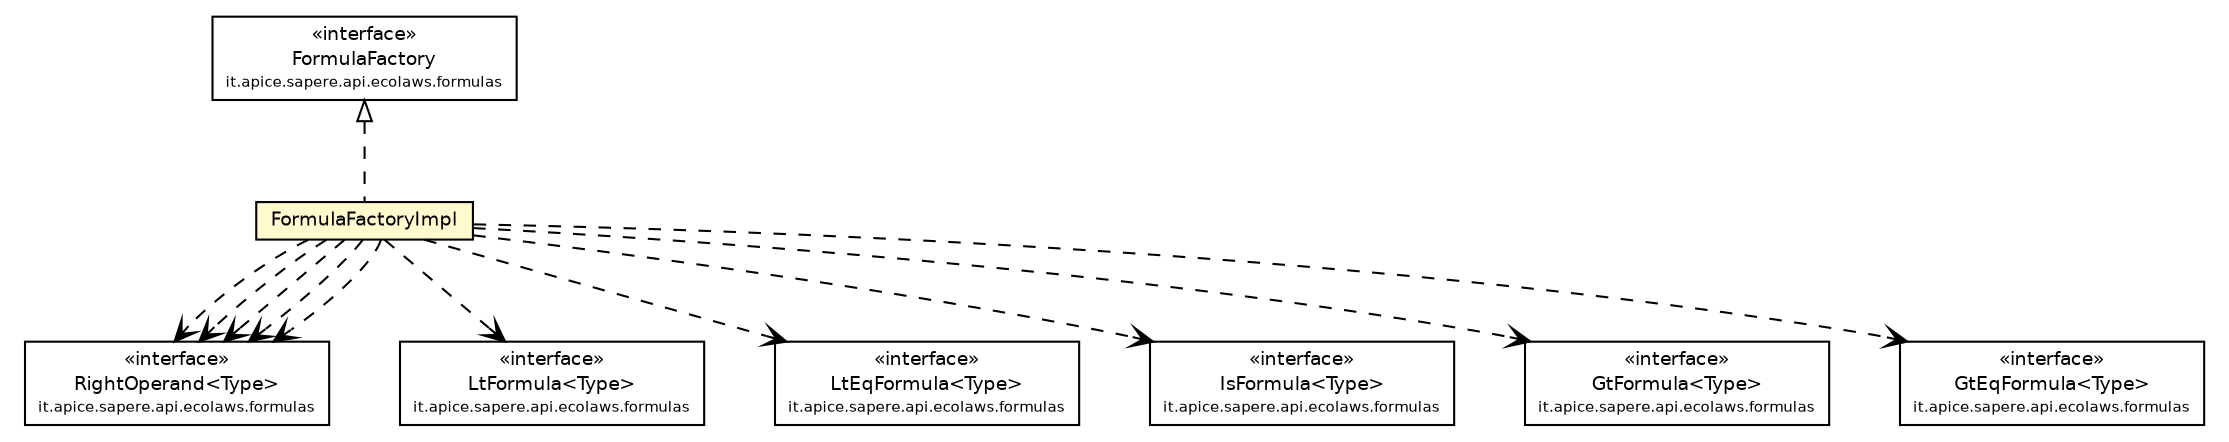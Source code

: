 #!/usr/local/bin/dot
#
# Class diagram 
# Generated by UmlGraph version 4.4 (http://www.spinellis.gr/sw/umlgraph)
#

digraph G {
	edge [fontname="Helvetica",fontsize=10,labelfontname="Helvetica",labelfontsize=10];
	node [fontname="Helvetica",fontsize=10,shape=plaintext];
	// it.apice.sapere.api.ecolaws.formulas.RightOperand<Type>
	c54533 [label=<<table border="0" cellborder="1" cellspacing="0" cellpadding="2" port="p" href="../RightOperand.html">
		<tr><td><table border="0" cellspacing="0" cellpadding="1">
			<tr><td> &laquo;interface&raquo; </td></tr>
			<tr><td> RightOperand&lt;Type&gt; </td></tr>
			<tr><td><font point-size="7.0"> it.apice.sapere.api.ecolaws.formulas </font></td></tr>
		</table></td></tr>
		</table>>, fontname="Helvetica", fontcolor="black", fontsize=9.0];
	// it.apice.sapere.api.ecolaws.formulas.LtFormula<Type>
	c54534 [label=<<table border="0" cellborder="1" cellspacing="0" cellpadding="2" port="p" href="../LtFormula.html">
		<tr><td><table border="0" cellspacing="0" cellpadding="1">
			<tr><td> &laquo;interface&raquo; </td></tr>
			<tr><td> LtFormula&lt;Type&gt; </td></tr>
			<tr><td><font point-size="7.0"> it.apice.sapere.api.ecolaws.formulas </font></td></tr>
		</table></td></tr>
		</table>>, fontname="Helvetica", fontcolor="black", fontsize=9.0];
	// it.apice.sapere.api.ecolaws.formulas.LtEqFormula<Type>
	c54535 [label=<<table border="0" cellborder="1" cellspacing="0" cellpadding="2" port="p" href="../LtEqFormula.html">
		<tr><td><table border="0" cellspacing="0" cellpadding="1">
			<tr><td> &laquo;interface&raquo; </td></tr>
			<tr><td> LtEqFormula&lt;Type&gt; </td></tr>
			<tr><td><font point-size="7.0"> it.apice.sapere.api.ecolaws.formulas </font></td></tr>
		</table></td></tr>
		</table>>, fontname="Helvetica", fontcolor="black", fontsize=9.0];
	// it.apice.sapere.api.ecolaws.formulas.IsFormula<Type>
	c54536 [label=<<table border="0" cellborder="1" cellspacing="0" cellpadding="2" port="p" href="../IsFormula.html">
		<tr><td><table border="0" cellspacing="0" cellpadding="1">
			<tr><td> &laquo;interface&raquo; </td></tr>
			<tr><td> IsFormula&lt;Type&gt; </td></tr>
			<tr><td><font point-size="7.0"> it.apice.sapere.api.ecolaws.formulas </font></td></tr>
		</table></td></tr>
		</table>>, fontname="Helvetica", fontcolor="black", fontsize=9.0];
	// it.apice.sapere.api.ecolaws.formulas.GtFormula<Type>
	c54537 [label=<<table border="0" cellborder="1" cellspacing="0" cellpadding="2" port="p" href="../GtFormula.html">
		<tr><td><table border="0" cellspacing="0" cellpadding="1">
			<tr><td> &laquo;interface&raquo; </td></tr>
			<tr><td> GtFormula&lt;Type&gt; </td></tr>
			<tr><td><font point-size="7.0"> it.apice.sapere.api.ecolaws.formulas </font></td></tr>
		</table></td></tr>
		</table>>, fontname="Helvetica", fontcolor="black", fontsize=9.0];
	// it.apice.sapere.api.ecolaws.formulas.GtEqFormula<Type>
	c54538 [label=<<table border="0" cellborder="1" cellspacing="0" cellpadding="2" port="p" href="../GtEqFormula.html">
		<tr><td><table border="0" cellspacing="0" cellpadding="1">
			<tr><td> &laquo;interface&raquo; </td></tr>
			<tr><td> GtEqFormula&lt;Type&gt; </td></tr>
			<tr><td><font point-size="7.0"> it.apice.sapere.api.ecolaws.formulas </font></td></tr>
		</table></td></tr>
		</table>>, fontname="Helvetica", fontcolor="black", fontsize=9.0];
	// it.apice.sapere.api.ecolaws.formulas.FormulaFactory
	c54539 [label=<<table border="0" cellborder="1" cellspacing="0" cellpadding="2" port="p" href="../FormulaFactory.html">
		<tr><td><table border="0" cellspacing="0" cellpadding="1">
			<tr><td> &laquo;interface&raquo; </td></tr>
			<tr><td> FormulaFactory </td></tr>
			<tr><td><font point-size="7.0"> it.apice.sapere.api.ecolaws.formulas </font></td></tr>
		</table></td></tr>
		</table>>, fontname="Helvetica", fontcolor="black", fontsize=9.0];
	// it.apice.sapere.api.ecolaws.formulas.impl.FormulaFactoryImpl
	c54636 [label=<<table border="0" cellborder="1" cellspacing="0" cellpadding="2" port="p" bgcolor="lemonChiffon" href="./FormulaFactoryImpl.html">
		<tr><td><table border="0" cellspacing="0" cellpadding="1">
			<tr><td> FormulaFactoryImpl </td></tr>
		</table></td></tr>
		</table>>, fontname="Helvetica", fontcolor="black", fontsize=9.0];
	//it.apice.sapere.api.ecolaws.formulas.impl.FormulaFactoryImpl implements it.apice.sapere.api.ecolaws.formulas.FormulaFactory
	c54539:p -> c54636:p [dir=back,arrowtail=empty,style=dashed];
	// it.apice.sapere.api.ecolaws.formulas.impl.FormulaFactoryImpl DEPEND it.apice.sapere.api.ecolaws.formulas.GtEqFormula<Type>
	c54636:p -> c54538:p [taillabel="", label="", headlabel="", fontname="Helvetica", fontcolor="black", fontsize=10.0, color="black", arrowhead=open, style=dashed];
	// it.apice.sapere.api.ecolaws.formulas.impl.FormulaFactoryImpl DEPEND it.apice.sapere.api.ecolaws.formulas.LtFormula<Type>
	c54636:p -> c54534:p [taillabel="", label="", headlabel="", fontname="Helvetica", fontcolor="black", fontsize=10.0, color="black", arrowhead=open, style=dashed];
	// it.apice.sapere.api.ecolaws.formulas.impl.FormulaFactoryImpl DEPEND it.apice.sapere.api.ecolaws.formulas.RightOperand<Type>
	c54636:p -> c54533:p [taillabel="", label="", headlabel="", fontname="Helvetica", fontcolor="black", fontsize=10.0, color="black", arrowhead=open, style=dashed];
	// it.apice.sapere.api.ecolaws.formulas.impl.FormulaFactoryImpl DEPEND it.apice.sapere.api.ecolaws.formulas.GtFormula<Type>
	c54636:p -> c54537:p [taillabel="", label="", headlabel="", fontname="Helvetica", fontcolor="black", fontsize=10.0, color="black", arrowhead=open, style=dashed];
	// it.apice.sapere.api.ecolaws.formulas.impl.FormulaFactoryImpl DEPEND it.apice.sapere.api.ecolaws.formulas.RightOperand<Type>
	c54636:p -> c54533:p [taillabel="", label="", headlabel="", fontname="Helvetica", fontcolor="black", fontsize=10.0, color="black", arrowhead=open, style=dashed];
	// it.apice.sapere.api.ecolaws.formulas.impl.FormulaFactoryImpl DEPEND it.apice.sapere.api.ecolaws.formulas.RightOperand<Type>
	c54636:p -> c54533:p [taillabel="", label="", headlabel="", fontname="Helvetica", fontcolor="black", fontsize=10.0, color="black", arrowhead=open, style=dashed];
	// it.apice.sapere.api.ecolaws.formulas.impl.FormulaFactoryImpl DEPEND it.apice.sapere.api.ecolaws.formulas.RightOperand<Type>
	c54636:p -> c54533:p [taillabel="", label="", headlabel="", fontname="Helvetica", fontcolor="black", fontsize=10.0, color="black", arrowhead=open, style=dashed];
	// it.apice.sapere.api.ecolaws.formulas.impl.FormulaFactoryImpl DEPEND it.apice.sapere.api.ecolaws.formulas.RightOperand<Type>
	c54636:p -> c54533:p [taillabel="", label="", headlabel="", fontname="Helvetica", fontcolor="black", fontsize=10.0, color="black", arrowhead=open, style=dashed];
	// it.apice.sapere.api.ecolaws.formulas.impl.FormulaFactoryImpl DEPEND it.apice.sapere.api.ecolaws.formulas.LtEqFormula<Type>
	c54636:p -> c54535:p [taillabel="", label="", headlabel="", fontname="Helvetica", fontcolor="black", fontsize=10.0, color="black", arrowhead=open, style=dashed];
	// it.apice.sapere.api.ecolaws.formulas.impl.FormulaFactoryImpl DEPEND it.apice.sapere.api.ecolaws.formulas.IsFormula<Type>
	c54636:p -> c54536:p [taillabel="", label="", headlabel="", fontname="Helvetica", fontcolor="black", fontsize=10.0, color="black", arrowhead=open, style=dashed];
}

